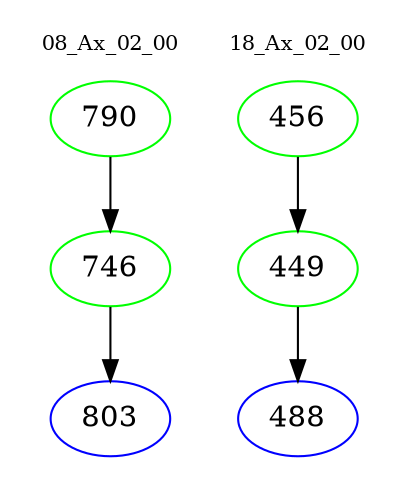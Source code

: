 digraph{
subgraph cluster_0 {
color = white
label = "08_Ax_02_00";
fontsize=10;
T0_790 [label="790", color="green"]
T0_790 -> T0_746 [color="black"]
T0_746 [label="746", color="green"]
T0_746 -> T0_803 [color="black"]
T0_803 [label="803", color="blue"]
}
subgraph cluster_1 {
color = white
label = "18_Ax_02_00";
fontsize=10;
T1_456 [label="456", color="green"]
T1_456 -> T1_449 [color="black"]
T1_449 [label="449", color="green"]
T1_449 -> T1_488 [color="black"]
T1_488 [label="488", color="blue"]
}
}
